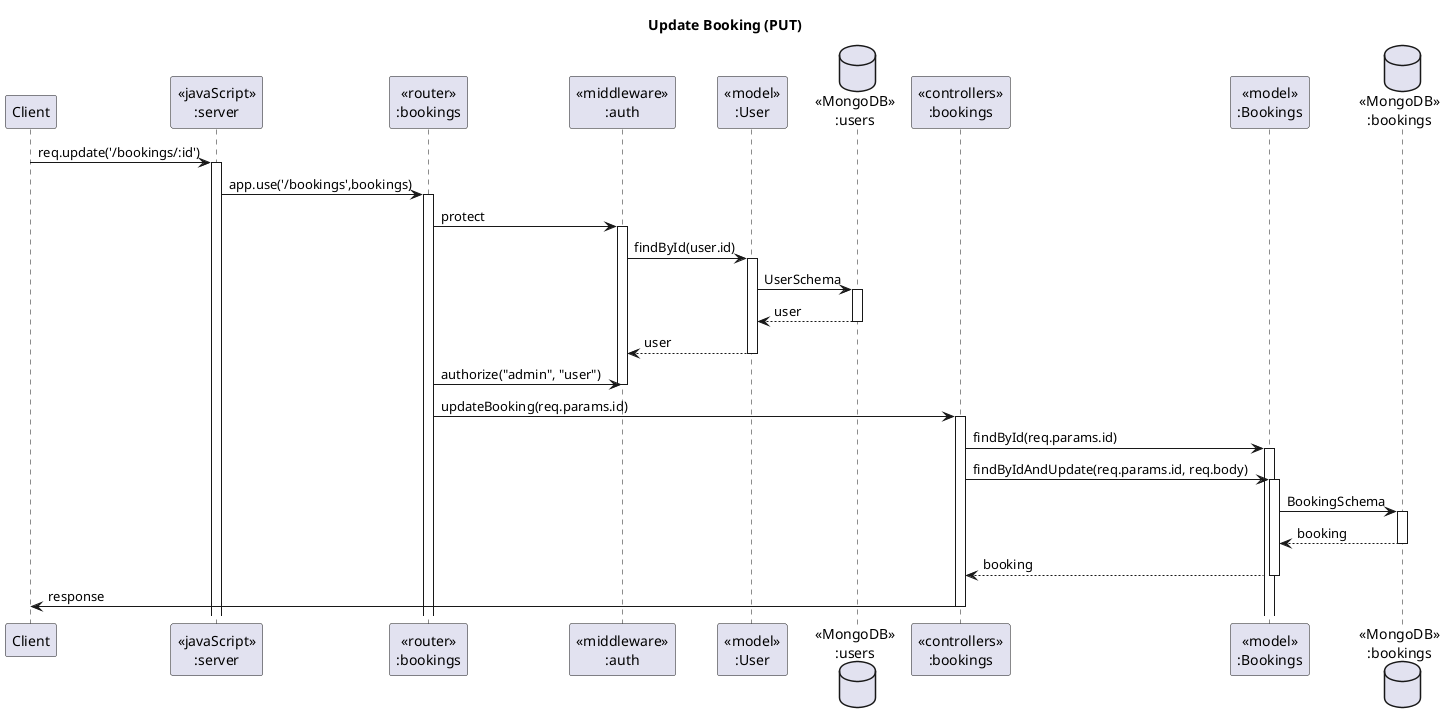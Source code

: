 @startuml Update Booking

' header Hotel Registration Sequence Diagram
title "Update Booking (PUT)"

participant "Client" as client
participant "<<javaScript>>\n:server" as server
participant "<<router>>\n:bookings" as routerBookings
participant "<<middleware>>\n:auth" as middlewareAuth
participant "<<model>>\n:User" as modelUser
database "<<MongoDB>>\n:users" as UserDatabase
participant "<<controllers>>\n:bookings" as controllersBooking
participant "<<model>>\n:Bookings" as modelBooking
database "<<MongoDB>>\n:bookings" as BookingDatabase

client->server ++:req.update('/bookings/:id')
server->routerBookings ++:app.use('/bookings',bookings)

routerBookings -> middlewareAuth ++: protect
middlewareAuth -> modelUser ++ : findById(user.id)
modelUser -> UserDatabase ++: UserSchema
UserDatabase --> modelUser --: user
modelUser --> middlewareAuth: user
deactivate modelUser
routerBookings -> middlewareAuth: authorize("admin", "user")
deactivate middlewareAuth

routerBookings -> controllersBooking ++:updateBooking(req.params.id)
controllersBooking->modelBooking ++: findById(req.params.id)
controllersBooking->modelBooking ++: findByIdAndUpdate(req.params.id, req.body)
modelBooking ->BookingDatabase ++: BookingSchema
BookingDatabase --> modelBooking --: booking
controllersBooking <-- modelBooking --: booking
controllersBooking->client --:response

@enduml
